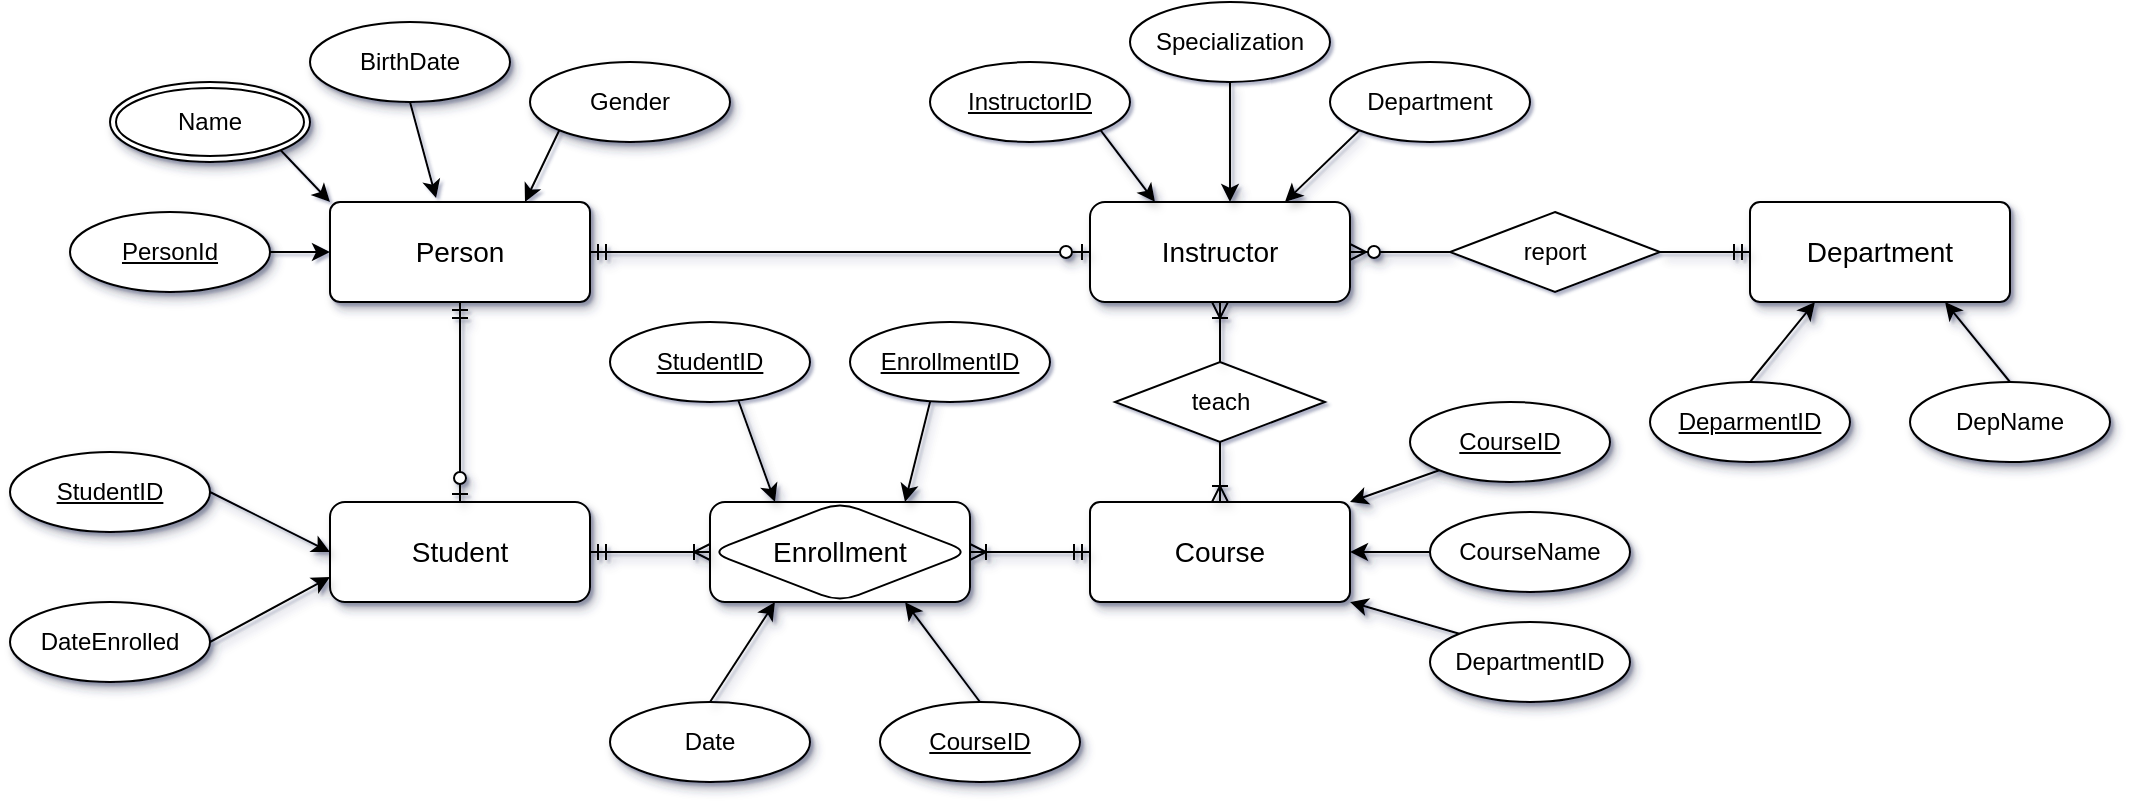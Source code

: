<mxfile version="22.1.2" type="github">
  <diagram name="Page-1" id="WzHrJLc5DRaF-GkGW-xT">
    <mxGraphModel dx="1644" dy="1788" grid="1" gridSize="10" guides="1" tooltips="1" connect="1" arrows="1" fold="1" page="1" pageScale="1" pageWidth="850" pageHeight="1100" math="0" shadow="1">
      <root>
        <mxCell id="0" />
        <mxCell id="1" parent="0" />
        <mxCell id="BCNHIpplxCspctAXxtMK-1" value="&lt;font style=&quot;font-size: 14px;&quot;&gt;Enrollment&lt;/font&gt;" style="shape=associativeEntity;whiteSpace=wrap;html=1;align=center;fillStyle=auto;shadow=1;rounded=1;gradientColor=none;strokeColor=default;" parent="1" vertex="1">
          <mxGeometry x="240" y="170" width="130" height="50" as="geometry" />
        </mxCell>
        <mxCell id="BCNHIpplxCspctAXxtMK-4" value="&lt;font style=&quot;font-size: 14px;&quot;&gt;Student&lt;/font&gt;" style="whiteSpace=wrap;html=1;align=center;shadow=1;rounded=1;gradientColor=none;strokeColor=default;" parent="1" vertex="1">
          <mxGeometry x="50" y="170" width="130" height="50" as="geometry" />
        </mxCell>
        <mxCell id="BCNHIpplxCspctAXxtMK-5" value="&lt;font style=&quot;font-size: 14px;&quot;&gt;Instructor&lt;/font&gt;" style="whiteSpace=wrap;html=1;align=center;shadow=1;rounded=1;gradientColor=none;strokeColor=default;" parent="1" vertex="1">
          <mxGeometry x="430" y="20" width="130" height="50" as="geometry" />
        </mxCell>
        <mxCell id="BCNHIpplxCspctAXxtMK-7" value="&lt;font style=&quot;font-size: 14px;&quot;&gt;Course&lt;/font&gt;" style="rounded=1;arcSize=10;whiteSpace=wrap;html=1;align=center;shadow=1;gradientColor=none;strokeColor=default;" parent="1" vertex="1">
          <mxGeometry x="430" y="170" width="130" height="50" as="geometry" />
        </mxCell>
        <mxCell id="BCNHIpplxCspctAXxtMK-8" value="" style="edgeStyle=entityRelationEdgeStyle;fontSize=12;html=1;endArrow=ERoneToMany;startArrow=ERmandOne;rounded=0;sourcePerimeterSpacing=-5;entryX=1;entryY=0.5;entryDx=0;entryDy=0;exitX=0;exitY=0.5;exitDx=0;exitDy=0;shadow=1;" parent="1" source="BCNHIpplxCspctAXxtMK-7" target="BCNHIpplxCspctAXxtMK-1" edge="1">
          <mxGeometry width="100" height="100" relative="1" as="geometry">
            <mxPoint x="720" y="240" as="sourcePoint" />
            <mxPoint x="160" y="420" as="targetPoint" />
          </mxGeometry>
        </mxCell>
        <mxCell id="BCNHIpplxCspctAXxtMK-9" value="" style="edgeStyle=entityRelationEdgeStyle;fontSize=12;html=1;endArrow=ERoneToMany;startArrow=ERmandOne;rounded=0;sourcePerimeterSpacing=-5;entryX=0;entryY=0.5;entryDx=0;entryDy=0;exitX=1;exitY=0.5;exitDx=0;exitDy=0;shadow=1;" parent="1" source="BCNHIpplxCspctAXxtMK-4" target="BCNHIpplxCspctAXxtMK-1" edge="1">
          <mxGeometry width="100" height="100" relative="1" as="geometry">
            <mxPoint x="270" y="260" as="sourcePoint" />
            <mxPoint x="200" y="260" as="targetPoint" />
          </mxGeometry>
        </mxCell>
        <mxCell id="BCNHIpplxCspctAXxtMK-10" value="teach" style="shape=rhombus;perimeter=rhombusPerimeter;whiteSpace=wrap;html=1;align=center;" parent="1" vertex="1">
          <mxGeometry x="442.5" y="100" width="105" height="40" as="geometry" />
        </mxCell>
        <mxCell id="BCNHIpplxCspctAXxtMK-11" value="" style="fontSize=12;html=1;endArrow=ERoneToMany;rounded=0;exitX=0.5;exitY=0;exitDx=0;exitDy=0;entryX=0.5;entryY=1;entryDx=0;entryDy=0;shadow=1;" parent="1" source="BCNHIpplxCspctAXxtMK-10" target="BCNHIpplxCspctAXxtMK-5" edge="1">
          <mxGeometry width="100" height="100" relative="1" as="geometry">
            <mxPoint x="499.5" y="69.5" as="sourcePoint" />
            <mxPoint x="505" y="40" as="targetPoint" />
          </mxGeometry>
        </mxCell>
        <mxCell id="BCNHIpplxCspctAXxtMK-15" value="" style="fontSize=12;html=1;endArrow=ERoneToMany;rounded=0;exitX=0.5;exitY=1;exitDx=0;exitDy=0;entryX=0.5;entryY=0;entryDx=0;entryDy=0;shadow=1;" parent="1" source="BCNHIpplxCspctAXxtMK-10" target="BCNHIpplxCspctAXxtMK-7" edge="1">
          <mxGeometry width="100" height="100" relative="1" as="geometry">
            <mxPoint x="504.5" y="150" as="sourcePoint" />
            <mxPoint x="505" y="110" as="targetPoint" />
            <Array as="points" />
          </mxGeometry>
        </mxCell>
        <mxCell id="BCNHIpplxCspctAXxtMK-23" value="&lt;font style=&quot;font-size: 14px;&quot;&gt;Person&lt;/font&gt;" style="rounded=1;arcSize=10;whiteSpace=wrap;html=1;align=center;shadow=1;" parent="1" vertex="1">
          <mxGeometry x="50" y="20" width="130" height="50" as="geometry" />
        </mxCell>
        <mxCell id="LV4r1BDne9E_TaelUsyk-1" value="&lt;font style=&quot;font-size: 14px;&quot;&gt;Department&lt;/font&gt;" style="rounded=1;arcSize=10;whiteSpace=wrap;html=1;align=center;shadow=1;" vertex="1" parent="1">
          <mxGeometry x="760" y="20" width="130" height="50" as="geometry" />
        </mxCell>
        <mxCell id="LV4r1BDne9E_TaelUsyk-2" value="report" style="shape=rhombus;perimeter=rhombusPerimeter;whiteSpace=wrap;html=1;align=center;" vertex="1" parent="1">
          <mxGeometry x="610" y="25" width="105" height="40" as="geometry" />
        </mxCell>
        <mxCell id="LV4r1BDne9E_TaelUsyk-3" value="" style="edgeStyle=entityRelationEdgeStyle;fontSize=12;html=1;endArrow=ERzeroToMany;endFill=1;rounded=0;exitX=0;exitY=0.5;exitDx=0;exitDy=0;entryX=1;entryY=0.5;entryDx=0;entryDy=0;shadow=1;" edge="1" parent="1" source="LV4r1BDne9E_TaelUsyk-2" target="BCNHIpplxCspctAXxtMK-5">
          <mxGeometry width="100" height="100" relative="1" as="geometry">
            <mxPoint x="550" y="310" as="sourcePoint" />
            <mxPoint x="650" y="210" as="targetPoint" />
          </mxGeometry>
        </mxCell>
        <mxCell id="LV4r1BDne9E_TaelUsyk-4" value="" style="edgeStyle=entityRelationEdgeStyle;fontSize=12;html=1;endArrow=ERmandOne;rounded=0;entryX=0;entryY=0.5;entryDx=0;entryDy=0;exitX=1;exitY=0.5;exitDx=0;exitDy=0;shadow=1;" edge="1" parent="1" source="LV4r1BDne9E_TaelUsyk-2" target="LV4r1BDne9E_TaelUsyk-1">
          <mxGeometry width="100" height="100" relative="1" as="geometry">
            <mxPoint x="550" y="310" as="sourcePoint" />
            <mxPoint x="650" y="210" as="targetPoint" />
          </mxGeometry>
        </mxCell>
        <mxCell id="LV4r1BDne9E_TaelUsyk-5" value="" style="fontSize=12;html=1;endArrow=ERzeroToOne;startArrow=ERmandOne;rounded=0;edgeStyle=orthogonalEdgeStyle;entryX=0.5;entryY=0;entryDx=0;entryDy=0;exitX=0.5;exitY=1;exitDx=0;exitDy=0;shadow=1;" edge="1" parent="1" source="BCNHIpplxCspctAXxtMK-23" target="BCNHIpplxCspctAXxtMK-4">
          <mxGeometry width="100" height="100" relative="1" as="geometry">
            <mxPoint x="110" y="80" as="sourcePoint" />
            <mxPoint x="110" y="160" as="targetPoint" />
          </mxGeometry>
        </mxCell>
        <mxCell id="LV4r1BDne9E_TaelUsyk-6" value="" style="edgeStyle=entityRelationEdgeStyle;fontSize=12;html=1;endArrow=ERzeroToOne;startArrow=ERmandOne;rounded=0;exitX=1;exitY=0.5;exitDx=0;exitDy=0;entryX=0;entryY=0.5;entryDx=0;entryDy=0;shadow=1;" edge="1" parent="1" source="BCNHIpplxCspctAXxtMK-23" target="BCNHIpplxCspctAXxtMK-5">
          <mxGeometry width="100" height="100" relative="1" as="geometry">
            <mxPoint x="330" y="310" as="sourcePoint" />
            <mxPoint x="430" y="210" as="targetPoint" />
          </mxGeometry>
        </mxCell>
        <mxCell id="LV4r1BDne9E_TaelUsyk-14" style="rounded=0;orthogonalLoop=1;jettySize=auto;html=1;exitX=1;exitY=1;exitDx=0;exitDy=0;entryX=0;entryY=0;entryDx=0;entryDy=0;" edge="1" parent="1" source="LV4r1BDne9E_TaelUsyk-7" target="BCNHIpplxCspctAXxtMK-23">
          <mxGeometry relative="1" as="geometry" />
        </mxCell>
        <mxCell id="LV4r1BDne9E_TaelUsyk-7" value="Name" style="ellipse;shape=doubleEllipse;margin=3;whiteSpace=wrap;html=1;align=center;shadow=1;" vertex="1" parent="1">
          <mxGeometry x="-60" y="-40" width="100" height="40" as="geometry" />
        </mxCell>
        <mxCell id="LV4r1BDne9E_TaelUsyk-13" style="edgeStyle=orthogonalEdgeStyle;rounded=0;orthogonalLoop=1;jettySize=auto;html=1;exitX=1;exitY=0.5;exitDx=0;exitDy=0;" edge="1" parent="1" source="LV4r1BDne9E_TaelUsyk-8" target="BCNHIpplxCspctAXxtMK-23">
          <mxGeometry relative="1" as="geometry" />
        </mxCell>
        <mxCell id="LV4r1BDne9E_TaelUsyk-8" value="PersonId" style="ellipse;whiteSpace=wrap;html=1;align=center;fontStyle=4;shadow=1;" vertex="1" parent="1">
          <mxGeometry x="-80" y="25" width="100" height="40" as="geometry" />
        </mxCell>
        <mxCell id="LV4r1BDne9E_TaelUsyk-9" value="BirthDate" style="ellipse;whiteSpace=wrap;html=1;align=center;shadow=1;" vertex="1" parent="1">
          <mxGeometry x="40" y="-70" width="100" height="40" as="geometry" />
        </mxCell>
        <mxCell id="LV4r1BDne9E_TaelUsyk-16" style="rounded=0;orthogonalLoop=1;jettySize=auto;html=1;exitX=0;exitY=1;exitDx=0;exitDy=0;entryX=0.75;entryY=0;entryDx=0;entryDy=0;" edge="1" parent="1" source="LV4r1BDne9E_TaelUsyk-10" target="BCNHIpplxCspctAXxtMK-23">
          <mxGeometry relative="1" as="geometry" />
        </mxCell>
        <mxCell id="LV4r1BDne9E_TaelUsyk-10" value="Gender" style="ellipse;whiteSpace=wrap;html=1;align=center;shadow=1;" vertex="1" parent="1">
          <mxGeometry x="150" y="-50" width="100" height="40" as="geometry" />
        </mxCell>
        <mxCell id="LV4r1BDne9E_TaelUsyk-15" style="rounded=0;orthogonalLoop=1;jettySize=auto;html=1;exitX=0.5;exitY=1;exitDx=0;exitDy=0;entryX=0.408;entryY=-0.04;entryDx=0;entryDy=0;entryPerimeter=0;" edge="1" parent="1" source="LV4r1BDne9E_TaelUsyk-9" target="BCNHIpplxCspctAXxtMK-23">
          <mxGeometry relative="1" as="geometry">
            <mxPoint x="90" y="10" as="targetPoint" />
          </mxGeometry>
        </mxCell>
        <mxCell id="LV4r1BDne9E_TaelUsyk-17" value="StudentID" style="ellipse;whiteSpace=wrap;html=1;align=center;fontStyle=4;shadow=1;" vertex="1" parent="1">
          <mxGeometry x="-110" y="145" width="100" height="40" as="geometry" />
        </mxCell>
        <mxCell id="LV4r1BDne9E_TaelUsyk-19" value="DateEnrolled" style="ellipse;whiteSpace=wrap;html=1;align=center;shadow=1;" vertex="1" parent="1">
          <mxGeometry x="-110" y="220" width="100" height="40" as="geometry" />
        </mxCell>
        <mxCell id="LV4r1BDne9E_TaelUsyk-20" style="rounded=0;orthogonalLoop=1;jettySize=auto;html=1;exitX=1;exitY=0.5;exitDx=0;exitDy=0;entryX=0;entryY=0.5;entryDx=0;entryDy=0;shadow=1;" edge="1" parent="1" source="LV4r1BDne9E_TaelUsyk-17" target="BCNHIpplxCspctAXxtMK-4">
          <mxGeometry relative="1" as="geometry" />
        </mxCell>
        <mxCell id="LV4r1BDne9E_TaelUsyk-21" style="rounded=0;orthogonalLoop=1;jettySize=auto;html=1;exitX=1;exitY=0.5;exitDx=0;exitDy=0;entryX=0;entryY=0.75;entryDx=0;entryDy=0;shadow=1;" edge="1" parent="1" source="LV4r1BDne9E_TaelUsyk-19" target="BCNHIpplxCspctAXxtMK-4">
          <mxGeometry relative="1" as="geometry" />
        </mxCell>
        <mxCell id="LV4r1BDne9E_TaelUsyk-22" value="Specialization" style="ellipse;whiteSpace=wrap;html=1;align=center;" vertex="1" parent="1">
          <mxGeometry x="450" y="-80" width="100" height="40" as="geometry" />
        </mxCell>
        <mxCell id="LV4r1BDne9E_TaelUsyk-27" style="rounded=0;orthogonalLoop=1;jettySize=auto;html=1;exitX=1;exitY=1;exitDx=0;exitDy=0;entryX=0.25;entryY=0;entryDx=0;entryDy=0;shadow=1;" edge="1" parent="1" source="LV4r1BDne9E_TaelUsyk-23" target="BCNHIpplxCspctAXxtMK-5">
          <mxGeometry relative="1" as="geometry" />
        </mxCell>
        <mxCell id="LV4r1BDne9E_TaelUsyk-23" value="InstructorID" style="ellipse;whiteSpace=wrap;html=1;align=center;fontStyle=4;" vertex="1" parent="1">
          <mxGeometry x="350" y="-50" width="100" height="40" as="geometry" />
        </mxCell>
        <mxCell id="LV4r1BDne9E_TaelUsyk-26" style="rounded=0;orthogonalLoop=1;jettySize=auto;html=1;exitX=0;exitY=1;exitDx=0;exitDy=0;entryX=0.75;entryY=0;entryDx=0;entryDy=0;shadow=1;" edge="1" parent="1" source="LV4r1BDne9E_TaelUsyk-24" target="BCNHIpplxCspctAXxtMK-5">
          <mxGeometry relative="1" as="geometry" />
        </mxCell>
        <mxCell id="LV4r1BDne9E_TaelUsyk-24" value="Department" style="ellipse;whiteSpace=wrap;html=1;align=center;" vertex="1" parent="1">
          <mxGeometry x="550" y="-50" width="100" height="40" as="geometry" />
        </mxCell>
        <mxCell id="LV4r1BDne9E_TaelUsyk-25" style="rounded=0;orthogonalLoop=1;jettySize=auto;html=1;exitX=0.5;exitY=1;exitDx=0;exitDy=0;shadow=1;" edge="1" parent="1" source="LV4r1BDne9E_TaelUsyk-22">
          <mxGeometry relative="1" as="geometry">
            <mxPoint x="500" y="20" as="targetPoint" />
          </mxGeometry>
        </mxCell>
        <mxCell id="LV4r1BDne9E_TaelUsyk-38" style="rounded=0;orthogonalLoop=1;jettySize=auto;html=1;exitX=0.5;exitY=0;exitDx=0;exitDy=0;entryX=0.25;entryY=0;entryDx=0;entryDy=0;shadow=1;" edge="1" parent="1" source="LV4r1BDne9E_TaelUsyk-34" target="BCNHIpplxCspctAXxtMK-1">
          <mxGeometry relative="1" as="geometry" />
        </mxCell>
        <mxCell id="LV4r1BDne9E_TaelUsyk-34" value="StudentID" style="ellipse;whiteSpace=wrap;html=1;align=center;fontStyle=4;" vertex="1" parent="1">
          <mxGeometry x="190" y="80" width="100" height="40" as="geometry" />
        </mxCell>
        <mxCell id="LV4r1BDne9E_TaelUsyk-37" style="rounded=0;orthogonalLoop=1;jettySize=auto;html=1;exitX=0.5;exitY=0;exitDx=0;exitDy=0;entryX=0.75;entryY=0;entryDx=0;entryDy=0;shadow=1;" edge="1" parent="1" source="LV4r1BDne9E_TaelUsyk-35" target="BCNHIpplxCspctAXxtMK-1">
          <mxGeometry relative="1" as="geometry" />
        </mxCell>
        <mxCell id="LV4r1BDne9E_TaelUsyk-35" value="EnrollmentID" style="ellipse;whiteSpace=wrap;html=1;align=center;fontStyle=4;" vertex="1" parent="1">
          <mxGeometry x="310" y="80" width="100" height="40" as="geometry" />
        </mxCell>
        <mxCell id="LV4r1BDne9E_TaelUsyk-39" style="rounded=0;orthogonalLoop=1;jettySize=auto;html=1;exitX=0.5;exitY=0;exitDx=0;exitDy=0;entryX=0.75;entryY=1;entryDx=0;entryDy=0;shadow=1;" edge="1" parent="1" source="LV4r1BDne9E_TaelUsyk-36" target="BCNHIpplxCspctAXxtMK-1">
          <mxGeometry relative="1" as="geometry" />
        </mxCell>
        <mxCell id="LV4r1BDne9E_TaelUsyk-36" value="CourseID" style="ellipse;whiteSpace=wrap;html=1;align=center;fontStyle=4;shadow=1;" vertex="1" parent="1">
          <mxGeometry x="325" y="270" width="100" height="40" as="geometry" />
        </mxCell>
        <mxCell id="LV4r1BDne9E_TaelUsyk-40" value="Date" style="ellipse;whiteSpace=wrap;html=1;align=center;shadow=1;" vertex="1" parent="1">
          <mxGeometry x="190" y="270" width="100" height="40" as="geometry" />
        </mxCell>
        <mxCell id="LV4r1BDne9E_TaelUsyk-41" style="rounded=0;orthogonalLoop=1;jettySize=auto;html=1;exitX=0.5;exitY=0;exitDx=0;exitDy=0;entryX=0.25;entryY=1;entryDx=0;entryDy=0;shadow=1;" edge="1" parent="1" source="LV4r1BDne9E_TaelUsyk-40" target="BCNHIpplxCspctAXxtMK-1">
          <mxGeometry relative="1" as="geometry" />
        </mxCell>
        <mxCell id="LV4r1BDne9E_TaelUsyk-46" style="rounded=0;orthogonalLoop=1;jettySize=auto;html=1;exitX=0;exitY=1;exitDx=0;exitDy=0;entryX=1;entryY=0;entryDx=0;entryDy=0;shadow=1;" edge="1" parent="1" source="LV4r1BDne9E_TaelUsyk-42" target="BCNHIpplxCspctAXxtMK-7">
          <mxGeometry relative="1" as="geometry" />
        </mxCell>
        <mxCell id="LV4r1BDne9E_TaelUsyk-42" value="CourseID" style="ellipse;whiteSpace=wrap;html=1;align=center;fontStyle=4;shadow=1;" vertex="1" parent="1">
          <mxGeometry x="590" y="120" width="100" height="40" as="geometry" />
        </mxCell>
        <mxCell id="LV4r1BDne9E_TaelUsyk-47" style="edgeStyle=orthogonalEdgeStyle;rounded=0;orthogonalLoop=1;jettySize=auto;html=1;exitX=0;exitY=0.5;exitDx=0;exitDy=0;entryX=1;entryY=0.5;entryDx=0;entryDy=0;shadow=1;" edge="1" parent="1" source="LV4r1BDne9E_TaelUsyk-43" target="BCNHIpplxCspctAXxtMK-7">
          <mxGeometry relative="1" as="geometry" />
        </mxCell>
        <mxCell id="LV4r1BDne9E_TaelUsyk-43" value="CourseName" style="ellipse;whiteSpace=wrap;html=1;align=center;shadow=1;" vertex="1" parent="1">
          <mxGeometry x="600" y="175" width="100" height="40" as="geometry" />
        </mxCell>
        <mxCell id="LV4r1BDne9E_TaelUsyk-48" style="rounded=0;orthogonalLoop=1;jettySize=auto;html=1;exitX=0;exitY=0;exitDx=0;exitDy=0;entryX=1;entryY=1;entryDx=0;entryDy=0;shadow=1;" edge="1" parent="1" source="LV4r1BDne9E_TaelUsyk-44" target="BCNHIpplxCspctAXxtMK-7">
          <mxGeometry relative="1" as="geometry" />
        </mxCell>
        <mxCell id="LV4r1BDne9E_TaelUsyk-44" value="DepartmentID" style="ellipse;whiteSpace=wrap;html=1;align=center;shadow=1;" vertex="1" parent="1">
          <mxGeometry x="600" y="230" width="100" height="40" as="geometry" />
        </mxCell>
        <mxCell id="LV4r1BDne9E_TaelUsyk-52" style="rounded=0;orthogonalLoop=1;jettySize=auto;html=1;exitX=0.5;exitY=0;exitDx=0;exitDy=0;entryX=0.25;entryY=1;entryDx=0;entryDy=0;shadow=1;" edge="1" parent="1" source="LV4r1BDne9E_TaelUsyk-49" target="LV4r1BDne9E_TaelUsyk-1">
          <mxGeometry relative="1" as="geometry" />
        </mxCell>
        <mxCell id="LV4r1BDne9E_TaelUsyk-49" value="DeparmentID" style="ellipse;whiteSpace=wrap;html=1;align=center;fontStyle=4;shadow=1;" vertex="1" parent="1">
          <mxGeometry x="710" y="110" width="100" height="40" as="geometry" />
        </mxCell>
        <mxCell id="LV4r1BDne9E_TaelUsyk-53" style="rounded=0;orthogonalLoop=1;jettySize=auto;html=1;exitX=0.5;exitY=0;exitDx=0;exitDy=0;entryX=0.75;entryY=1;entryDx=0;entryDy=0;shadow=1;" edge="1" parent="1" source="LV4r1BDne9E_TaelUsyk-51" target="LV4r1BDne9E_TaelUsyk-1">
          <mxGeometry relative="1" as="geometry" />
        </mxCell>
        <mxCell id="LV4r1BDne9E_TaelUsyk-51" value="DepName" style="ellipse;whiteSpace=wrap;html=1;align=center;shadow=1;" vertex="1" parent="1">
          <mxGeometry x="840" y="110" width="100" height="40" as="geometry" />
        </mxCell>
      </root>
    </mxGraphModel>
  </diagram>
</mxfile>
